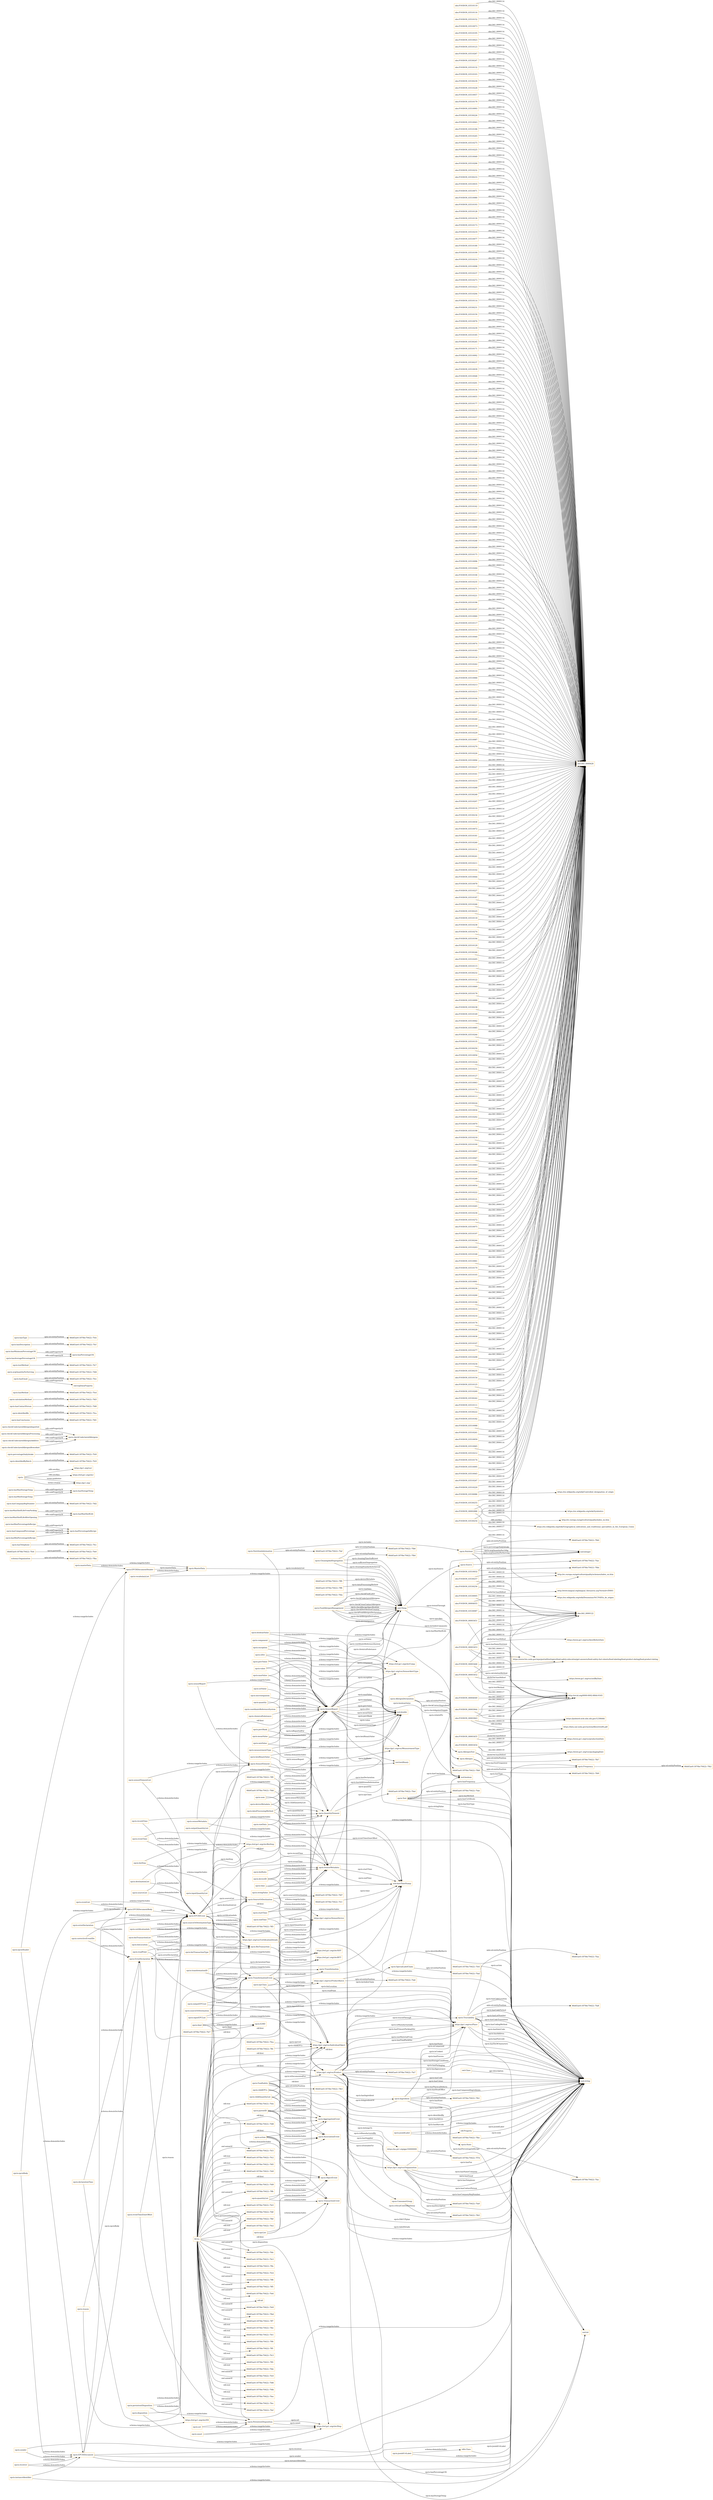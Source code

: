 digraph ar2dtool_diagram { 
rankdir=LR;
size="1501"
node [shape = rectangle, color="orange"]; "obo:FOODON_03510228" "epcis:Nutrient" "obo:FOODON_03530255" "obo:FOODON_03510057" "obo:FOODON_03510179" "obo:FOODON_03510093" "obo:FOODON_03530226" "obo:FOODON_03510043" "obo:FOODON_03510186" "obo:FOODON_03510245" "obo:FOODON_03510275" "obo:FOODON_03510225" "obo:FOODON_03510049" "obo:FOODON_03510206" "epcis:AggregationEvent" "obo:FOODON_03510232" "obo:FOODON_03530233" "obo:FOODON_03510035" "epcis:ConsumerGroup" "obo:FOODON_03510071" "obo:FOODON_03510080" "66d45ae0:1870bc70422:-7fea" "obo:FOODON_03510193" "obo:FOODON_03510128" "epcis:TransactionEvent" "obo:FOODON_00003455" "obo:FOODON_03510130" "66d45ae0:1870bc70422:-7fd7" "obo:FOODON_03510173" "obo:FOODON_03510219" "https://gs1.org/voc/CertificationDetails" "66d45ae0:1870bc70422:-7ff3" "obo:FOODON_03510077" "obo:FOODON_03510180" "obo:FOODON_03510199" "https://ref.gs1.org/cbv/BizStep" "obo:FOODON_03510210" "obo:FOODON_03510098" "obo:FOODON_03510237" "https://gs1.org/voc/Organization" "obo:FOODON_03510273" "obo:FOODON_03510223" "obo:FOODON_03510204" "obo:FOODON_00002886" "obo:FOODON_03510114" "obo:FOODON_03530231" "obo:FOODON_03510150" "obo:FOODON_03510076" "obo:FOODON_03510239" "obo:FOODON_03510185" "obo:FOODON_03530245" "obo:FOODON_03510171" "66d45ae0:1870bc70422:-7ffc" "obo:FOODON_03510092" "obo:FOODON_03530237" "obo:FOODON_03510039" "obo:FOODON_03510048" "obo:FOODON_03510201" "epcis:Frequency" "https://ns.gs1.org/gpc/50000000" "https://ref.gs1.org/cbv/SDT" "obo:FOODON_03510134" "https://ref.gs1.org/cbv/Comp" "epcis:Transformation" "epcis:SourceOrDestination" "obo:FOODON_03510055" "obo:FOODON_03510177" "epcis:SpecialLabelClaim" "epcis:BizTransaction" "obo:FOODON_03530229" "obo:FOODON_03510257" "epcis:ErrorDeclaration" "obo:FOODON_03510041" "obo:FOODON_03510108" "epcis:PersistentDisposition" "obo:FOODON_03510243" "obo:FOODON_03510120" "obo:FOODON_03510209" "obo:FOODON_03510169" "obo:FOODON_03510062" "obo:FOODON_03510112" "obo:FOODON_03530005" "obo:FOODON_03530236" "epcis:Source" "obo:FOODON_03510033" "epcis:MasterData" "obo:FOODON_03510126" "obo:FOODON_00003453" "obo:FOODON_03530243" "obo:FOODON_03510162" "obo:FOODON_03510217" "obo:FOODON_03530223" "obo:FOODON_03510090" "https://ref.gs1.org/cbv/BTT" "https://ref.gs1.org/cbv/ER" "obo:FOODON_03510017" "obo:FOODON_03510248" "obo:FOODON_03530249" "obo:FOODON_03510175" "obo:FOODON_03510096" "obo:FOODON_03510264" "obo:FOODON_00004049" "obo:FOODON_03510106" "obo:FOODON_03510235" "epcis:AssociationEvent" "obo:FOODON_03510271" "epcis:QuantityElement" "obo:FOODON_03510221" "66d45ae0:1870bc70422:-7ff0" "obo:FOODON_03510196" "66d45ae0:1870bc70422:-7fc1" "obo:FOODON_03510167" "obo:FOODON_03510060" "obo:FOODON_03510117" "obo:FOODON_03510153" "obo:FOODON_03510040" "obo:FOODON_03510074" "66d45ae0:1870bc70422:-7ff6" "obo:FOODON_03510183" "obo:FOODON_03510124" "obo:FOODON_03510242" "obo:FOODON_00003451" "obo:FOODON_03510133" "epcis:ILMD" "obo:FOODON_03510066" "obo:FOODON_03510213" "obo:FOODON_03510215" "obo:FOODON_03510104" "obo:FOODON_03530221" "obo:FOODON_03510037" "obo:FOODON_03530240" "obo:FOODON_03510159" "obo:FOODON_03510229" "obo:FOODON_03510087" "obo:FOODON_03530256" "obo:FOODON_03510270" "rdf:Property" "obo:FOODON_03510226" "obo:FOODON_03510094" "obo:FOODON_03530227" "66d45ae0:1870bc70422:-7fbe" "obo:FOODON_03510161" "obo:FOODON_03510233" "epcis:EPCISDocumentBody" "obo:FOODON_03510268" "obo:FOODON_03530248" "epcis:Allergen" "obo:FOODON_03510207" "https://gs1.org/voc/Product" "obo:FOODON_03510110" "epcis:EPCISDocument" "obo:FOODON_03530234" "obo:FOODON_03510036" "schema:Organization" "obo:FOODON_03510072" "obo:FOODON_03510181" "obo:FOODON_03510240" "obo:FOODON_03510131" "obo:FOODON_03530241" "obo:FOODON_03510211" "https://gs1.org/voc/SensorAlertType" "obo:FOODON_03510102" "obo:FOODON_03510044" "obo:FOODON_03510078" "obo:FOODON_03510227" "obo:FOODON_03510187" "epcis:Ingredient" "obo:FOODON_03510246" "obo:FOODON_03530254" "obo:FOODON_00004055" "66d45ae0:1870bc70422:-7fe0" "obo:FOODON_03530225" "obo:FOODON_03510118" "obo:FOODON_03510238" "https://gs1.org/voc/MeasurementType" "obo:FOODON_03510274" "obo:FOODON_03510194" "https://gs1.org/voc/IndividualObject" "obo:FOODON_03510129" "obo:FOODON_03530246" "obo:FOODON_03510205" "epcis:Traceability" "obo:FOODON_03510115" "obo:FOODON_03530232" "epcis:SensorReport" "66d45ae0:1870bc70422:-7ff9" "obo:FOODON_03510122" "obo:FOODON_03510069" "obo:FOODON_03510178" "obo:FOODON_03510099" "epcis:FoodSafety" "obo:FOODON_03530238" "obo:FOODON_00003843" "obo:FOODON_03510149" "obo:FOODON_03510042" "obo:FOODON_03510085" "obo:FOODON_03510244" "obo:FOODON_03510135" "obo:FOODON_03530250" "obo:FOODON_03510056" "obo:FOODON_03510224" "epcis:NutritionInformation" "obo:FOODON_03510231" "epcis:State" "66d45ae0:1870bc70422:-7fe4" "obo:FOODON_03510127" "obo:FOODON_03510063" "obo:FOODON_03510172" "obo:FOODON_03510113" "obo:FOODON_03530224" "obo:FOODON_03510034" "epcis:EPCISEvent" "obo:FOODON_03510202" "66d45ae0:1870bc70422:-7fda" "obo:FOODON_03510070" "obo:FOODON_03510198" "obo:FOODON_00003454" "epcis:FoodAllergenManagement" "obo:FOODON_03510218" "obo:FOODON_03510100" "obo:FOODON_00003446" "obo:FOODON_03510097" "obo:FOODON_03510047" "https://ref.gs1.org/cbv/Disp" "66d45ae0:1870bc70422:-7fed" "obo:FOODON_03510083" "obo:FOODON_03510230" "obo:FOODON_03510249" "obo:FOODON_03510054" "https://gs1.org/voc/Place" "obo:FOODON_03510222" "obo:FOODON_03510121" "obo:FOODON_03510265" "obo:FOODON_03510236" "obo:FOODON_03510272" "obo:FOODON_03510075" "obo:FOODON_03510197" "obo:FOODON_03530087" "obo:FOODON_03530244" "obo:FOODON_03510203" "obo:FOODON_03510168" "obo:FOODON_03510061" "obo:FOODON_03510170" "obo:FOODON_03510105" "rdfs:Class" "obo:FOODON_03510091" "epcis:SensorElement" "obo:FOODON_03530230" "obo:FOODON_03510032" "obo:FOODON_03510200" "obo:FOODON_03510184" "epcis:AllergenDeclaration" "obo:FOODON_00003452" "obo:FOODON_03530257" "obo:FOODON_03510214" "obo:FOODON_03510216" "obo:FOODON_03510176" "epcis:AllergenTest" "obo:FOODON_03530228" "obo:FOODON_03510038" "obo:FOODON_03510107" "obo:FOODON_03510277" "obo:FOODON_03510208" "obo:FOODON_03510234" "obo:FOODON_03530235" "obo:FOODON_03510154" "obo:FOODON_03510125" "obo:FOODON_03510269" "obo:FOODON_03530242" "epcis:SensorMetadata" "obo:FOODON_03510111" "obo:FOODON_03530222" "obo:FOODON_03510182" "obo:FOODON_03510088" "obo:FOODON_03510241" "66d45ae0:1870bc70422:-7fc6" "obo:FOODON_03510059" "obo:FOODON_03510065" "obo:FOODON_03510212" "obo:FOODON_03510174" "obo:FOODON_03510095" "obo:FOODON_03530086" "obo:FOODON_03510045" "https://gs1.org/voc/SensorDevice" "obo:FOODON_03510247" "epcis:ObjectEvent" "66d45ae0:1870bc70422:-7fe7" "epcis:Test" "obo:FOODON_03510220" "obo:FOODON_03510119" "epcis:TransformationEvent" "obo:FOODON_03510116" "obo:FOODON_03510152" "66d45ae0:1870bc70422:-7fdd" "obo:FOODON_03510073" "https://gs1.org/voc/ProductBatch" "obo:FOODON_03510195" "obo:FOODON_03510023" "obo:FOODON_03510123" "obo:FOODON_03510267" "obo:FOODON_03530247" "obo:FOODON_03510132" "epcis:CleaningAndSegregation" "epcis:EPCISDocumentHeader" "obo:FOODON_03510103" "obo:FOODON_03530239" "obo:FOODON_00003844" ; /*classes style*/
	"obo:FOODON_03510277" -> "obo:IAO_0000428" [ label = "obo:IAO_0000114" ];
	"obo:FOODON_03510066" -> "obo:IAO_0000428" [ label = "obo:IAO_0000114" ];
	"epcis:component" -> "epcis:SensorReport" [ label = "schema:domainIncludes" ];
	"epcis:component" -> "https://ref.gs1.org/cbv/Comp" [ label = "schema:rangeIncludes" ];
	"obo:FOODON_03510247" -> "obo:IAO_0000428" [ label = "obo:IAO_0000114" ];
	"obo:FOODON_03510121" -> "obo:IAO_0000428" [ label = "obo:IAO_0000114" ];
	"epcis:stringValue" -> "xsd:string" [ label = "schema:rangeIncludes" ];
	"epcis:stringValue" -> "epcis:SensorReport" [ label = "schema:domainIncludes" ];
	"obo:FOODON_03510036" -> "obo:IAO_0000428" [ label = "obo:IAO_0000114" ];
	"obo:FOODON_03510217" -> "obo:IAO_0000428" [ label = "obo:IAO_0000114" ];
	"obo:FOODON_03510193" -> "obo:IAO_0000428" [ label = "obo:IAO_0000114" ];
	"epcis:hasTelephone" -> "66d45ae0:1870bc70422:-7fcc" [ label = "opla-sd:entityPosition" ];
	"epcis:CleaningAndSegregation" -> "66d45ae0:1870bc70422:-7fb6" [ label = "opla-sd:entityPosition" ];
	"obo:FOODON_03510078" -> "obo:IAO_0000428" [ label = "obo:IAO_0000114" ];
	"obo:FOODON_00003451" -> "https://www.fsis.usda.gov/wps/portal/fsis/topics/food-safety-education/get-answers/food-safety-fact-sheets/food-labeling/food-product-dating/food-product-dating" [ label = "obo:IAO_0000119" ];
	"obo:FOODON_00003451" -> "http://orcid.org/0000-0002-8844-9165" [ label = "obo:IAO_0000117" ];
	"obo:FOODON_00003451" -> "obo:IAO_0000122" [ label = "obo:IAO_0000114" ];
	"obo:FOODON_00003843" -> "http://orcid.org/0000-0002-8844-9165" [ label = "obo:IAO_0000117" ];
	"obo:FOODON_00003843" -> "https://data.nal.usda.gov/system/files/retn06.pdf" [ label = "rdfs:seeAlso" ];
	"obo:FOODON_00003843" -> "obo:IAO_0000122" [ label = "obo:IAO_0000114" ];
	"obo:FOODON_00003843" -> "https://pubmed.ncbi.nlm.nih.gov/1238446/" [ label = "obo:IAO_0000119" ];
	"epcis:hasMaxPercentageInRecipe" -> "epcis:hasPercentageInRecipe" [ label = "rdfs:subPropertyOf" ];
	"epcis:hasMaxShelfLifeFromPacking" -> "epcis:hasMaxShelfLife" [ label = "rdfs:subPropertyOf" ];
	"obo:FOODON_03510133" -> "obo:IAO_0000428" [ label = "obo:IAO_0000114" ];
	"obo:FOODON_03510048" -> "obo:IAO_0000428" [ label = "obo:IAO_0000114" ];
	"obo:FOODON_03510229" -> "obo:IAO_0000428" [ label = "obo:IAO_0000114" ];
	"obo:FOODON_03510103" -> "obo:IAO_0000428" [ label = "obo:IAO_0000114" ];
	"obo:FOODON_03530221" -> "obo:IAO_0000428" [ label = "obo:IAO_0000114" ];
	"obo:FOODON_03510175" -> "obo:IAO_0000428" [ label = "obo:IAO_0000114" ];
	"epcis:deviceMetadata" -> "epcis:SensorReport" [ label = "schema:domainIncludes" ];
	"epcis:deviceMetadata" -> "epcis:SensorMetadata" [ label = "schema:domainIncludes" ];
	"obo:FOODON_03510230" -> "obo:IAO_0000428" [ label = "obo:IAO_0000114" ];
	"epcis:sourceList" -> "epcis:SourceOrDestination" [ label = "schema:rangeIncludes" ];
	"epcis:sourceList" -> "epcis:EPCISEvent" [ label = "schema:domainIncludes" ];
	"epcis:ConsumerGroup" -> "66d45ae0:1870bc70422:-7fb5" [ label = "opla-sd:entityPosition" ];
	"obo:FOODON_03510200" -> "obo:IAO_0000428" [ label = "obo:IAO_0000114" ];
	"obo:FOODON_03510115" -> "obo:IAO_0000428" [ label = "obo:IAO_0000114" ];
	"epcis:hasCompanyRegNumber" -> "66d45ae0:1870bc70422:-7fd2" [ label = "opla-sd:entityPosition" ];
	"obo:FOODON_03530233" -> "obo:IAO_0000428" [ label = "obo:IAO_0000114" ];
	"epcis:value" -> "xsd:double" [ label = "schema:rangeIncludes" ];
	"epcis:value" -> "epcis:SensorReport" [ label = "schema:domainIncludes" ];
	"obo:FOODON_03510091" -> "obo:IAO_0000428" [ label = "obo:IAO_0000114" ];
	"obo:FOODON_03510272" -> "obo:IAO_0000428" [ label = "obo:IAO_0000114" ];
	"obo:FOODON_03510187" -> "obo:IAO_0000428" [ label = "obo:IAO_0000114" ];
	"obo:FOODON_03510061" -> "obo:IAO_0000428" [ label = "obo:IAO_0000114" ];
	"obo:FOODON_03510242" -> "obo:IAO_0000428" [ label = "obo:IAO_0000114" ];
	"epcis:hasMaxStorageTemp" -> "epcis:hasStorageTemp" [ label = "rdfs:subPropertyOf" ];
	"schema:Organization" -> "66d45ae0:1870bc70422:-7fba" [ label = "opla-sd:entityPosition" ];
	"obo:FOODON_03510212" -> "obo:IAO_0000428" [ label = "obo:IAO_0000114" ];
	"obo:FOODON_03510127" -> "obo:IAO_0000428" [ label = "obo:IAO_0000114" ];
	"obo:FOODON_03530245" -> "obo:IAO_0000428" [ label = "obo:IAO_0000114" ];
	"epcis:correctiveEventIDs" -> "epcis:EPCISEvent" [ label = "schema:rangeIncludes" ];
	"epcis:correctiveEventIDs" -> "epcis:ErrorDeclaration" [ label = "schema:domainIncludes" ];
	"obo:FOODON_03510199" -> "obo:IAO_0000428" [ label = "obo:IAO_0000114" ];
	"obo:FOODON_03510073" -> "obo:IAO_0000428" [ label = "obo:IAO_0000114" ];
	"obo:FOODON_03510169" -> "obo:IAO_0000428" [ label = "obo:IAO_0000114" ];
	"obo:FOODON_03510043" -> "obo:IAO_0000428" [ label = "obo:IAO_0000114" ];
	"obo:FOODON_03510224" -> "obo:IAO_0000428" [ label = "obo:IAO_0000114" ];
	"epcis:sender" -> "xsd:string" [ label = "schema:rangeIncludes" ];
	"epcis:sender" -> "epcis:EPCISDocument" [ label = "schema:domainIncludes" ];
	"obo:FOODON_03530257" -> "http://ec.europa.eu/agriculture/quality/schemes/index_en.htm" [ label = "obo:IAO_0000119" ];
	"obo:FOODON_03530257" -> "obo:IAO_0000122" [ label = "obo:IAO_0000114" ];
	"obo:FOODON_03530227" -> "obo:IAO_0000428" [ label = "obo:IAO_0000114" ];
	"obo:FOODON_03510170" -> "obo:IAO_0000428" [ label = "obo:IAO_0000114" ];
	"obo:FOODON_03510085" -> "obo:IAO_0000428" [ label = "obo:IAO_0000114" ];
	"epcis:Frequency" -> "66d45ae0:1870bc70422:-7fb2" [ label = "opla-sd:entityPosition" ];
	"obo:FOODON_03510055" -> "obo:IAO_0000428" [ label = "obo:IAO_0000114" ];
	"obo:FOODON_03510236" -> "obo:IAO_0000428" [ label = "obo:IAO_0000114" ];
	"obo:FOODON_03510110" -> "obo:IAO_0000428" [ label = "obo:IAO_0000114" ];
	"obo:FOODON_03510206" -> "obo:IAO_0000428" [ label = "obo:IAO_0000114" ];
	"obo:FOODON_03510182" -> "obo:IAO_0000428" [ label = "obo:IAO_0000114" ];
	"obo:FOODON_03530239" -> "obo:IAO_0000428" [ label = "obo:IAO_0000114" ];
	"obo:FOODON_03510097" -> "obo:IAO_0000428" [ label = "obo:IAO_0000114" ];
	"obo:FOODON_03510152" -> "obo:IAO_0000428" [ label = "obo:IAO_0000114" ];
	"epcis:maxValue" -> "xsd:double" [ label = "schema:rangeIncludes" ];
	"epcis:maxValue" -> "epcis:SensorReport" [ label = "schema:domainIncludes" ];
	"obo:FOODON_03510248" -> "obo:IAO_0000428" [ label = "obo:IAO_0000114" ];
	"epcis:childQuantityList" -> "epcis:AggregationEvent" [ label = "schema:domainIncludes" ];
	"epcis:childQuantityList" -> "epcis:QuantityElement" [ label = "schema:rangeIncludes" ];
	"epcis:childQuantityList" -> "epcis:AssociationEvent" [ label = "schema:domainIncludes" ];
	"obo:FOODON_03510122" -> "obo:IAO_0000428" [ label = "obo:IAO_0000114" ];
	"obo:FOODON_03530240" -> "obo:IAO_0000428" [ label = "obo:IAO_0000114" ];
	"obo:FOODON_03510037" -> "obo:IAO_0000428" [ label = "obo:IAO_0000114" ];
	"obo:FOODON_03510218" -> "obo:IAO_0000428" [ label = "obo:IAO_0000114" ];
	"obo:FOODON_03510194" -> "obo:IAO_0000428" [ label = "obo:IAO_0000114" ];
	"obo:FOODON_00003452" -> "https://www.gs1.org/voc/sellByDate" [ label = "oboInOwl:hasDbXref" ];
	"obo:FOODON_00003452" -> "https://www.fsis.usda.gov/wps/portal/fsis/topics/food-safety-education/get-answers/food-safety-fact-sheets/food-labeling/food-product-dating/food-product-dating" [ label = "obo:IAO_0000119" ];
	"obo:FOODON_00003452" -> "http://orcid.org/0000-0002-8844-9165" [ label = "obo:IAO_0000117" ];
	"obo:FOODON_00003452" -> "obo:IAO_0000122" [ label = "obo:IAO_0000114" ];
	"obo:FOODON_00003844" -> "https://pubmed.ncbi.nlm.nih.gov/1238446/" [ label = "obo:IAO_0000119" ];
	"obo:FOODON_00003844" -> "http://orcid.org/0000-0002-8844-9165" [ label = "obo:IAO_0000117" ];
	"epcis:minValue" -> "xsd:double" [ label = "schema:rangeIncludes" ];
	"epcis:minValue" -> "epcis:SensorReport" [ label = "schema:domainIncludes" ];
	"obo:FOODON_03510134" -> "obo:IAO_0000428" [ label = "obo:IAO_0000114" ];
	"obo:FOODON_03510049" -> "obo:IAO_0000428" [ label = "obo:IAO_0000114" ];
	"epcis:disposition" -> "https://ref.gs1.org/cbv/Disp" [ label = "schema:rangeIncludes" ];
	"epcis:disposition" -> "epcis:EPCISEvent" [ label = "schema:domainIncludes" ];
	"obo:FOODON_03510104" -> "obo:IAO_0000428" [ label = "obo:IAO_0000114" ];
	"obo:FOODON_03530222" -> "obo:IAO_0000428" [ label = "obo:IAO_0000114" ];
	"obo:FOODON_03510080" -> "obo:IAO_0000428" [ label = "obo:IAO_0000114" ];
	"epcis:masterData" -> "epcis:MasterData" [ label = "schema:rangeIncludes" ];
	"epcis:masterData" -> "epcis:EPCISDocumentHeader" [ label = "schema:domainIncludes" ];
	"epcis:" -> "https://gs1.org/voc/" [ label = "rdfs:seeAlso" ];
	"epcis:" -> "https://ref.gs1.org/cbv/" [ label = "rdfs:seeAlso" ];
	"epcis:" -> "https://gs1.org/" [ label = "terms:publisher" ];
	"epcis:" -> "https://gs1.org/" [ label = "terms:creator" ];
	"epcis:time" -> "xsd:dateTimeStamp" [ label = "schema:rangeIncludes" ];
	"epcis:time" -> "epcis:SensorReport" [ label = "schema:domainIncludes" ];
	"epcis:time" -> "epcis:SensorMetadata" [ label = "schema:domainIncludes" ];
	"obo:FOODON_03510176" -> "obo:IAO_0000428" [ label = "obo:IAO_0000114" ];
	"obo:FOODON_03510231" -> "obo:IAO_0000428" [ label = "obo:IAO_0000114" ];
	"epcis:unset" -> "https://ref.gs1.org/cbv/Disp" [ label = "schema:rangeIncludes" ];
	"epcis:unset" -> "epcis:PersistentDisposition" [ label = "schema:domainIncludes" ];
	"epcis:identifiedByBatch" -> "66d45ae0:1870bc70422:-7fc9" [ label = "opla-sd:entityPosition" ];
	"epcis:NutritionInformation" -> "66d45ae0:1870bc70422:-7faf" [ label = "opla-sd:entityPosition" ];
	"epcis:parentID" -> "epcis:TransactionEvent" [ label = "schema:domainIncludes" ];
	"epcis:parentID" -> "epcis:AssociationEvent" [ label = "schema:domainIncludes" ];
	"epcis:parentID" -> "https://gs1.org/voc/IndividualObject" [ label = "schema:rangeIncludes" ];
	"epcis:parentID" -> "https://gs1.org/voc/Place" [ label = "schema:rangeIncludes" ];
	"epcis:parentID" -> "epcis:AggregationEvent" [ label = "schema:domainIncludes" ];
	"obo:FOODON_03510201" -> "obo:IAO_0000428" [ label = "obo:IAO_0000114" ];
	"obo:FOODON_03510116" -> "obo:IAO_0000428" [ label = "obo:IAO_0000114" ];
	"obo:FOODON_03530234" -> "obo:IAO_0000428" [ label = "obo:IAO_0000114" ];
	"obo:FOODON_03510092" -> "obo:IAO_0000428" [ label = "obo:IAO_0000114" ];
	"obo:FOODON_03510273" -> "obo:IAO_0000428" [ label = "obo:IAO_0000114" ];
	"https://ns.gs1.org/gpc/50000000" -> "66d45ae0:1870bc70422:-7f7d" [ label = "opla-sd:entityPosition" ];
	"obo:FOODON_03510062" -> "obo:IAO_0000428" [ label = "obo:IAO_0000114" ];
	"obo:FOODON_03510243" -> "obo:IAO_0000428" [ label = "obo:IAO_0000114" ];
	"obo:FOODON_03510032" -> "obo:IAO_0000428" [ label = "obo:IAO_0000114" ];
	"obo:FOODON_03510032" -> "66d45ae0:1870bc70422:-7fbb" [ label = "opla-sd:entityPosition" ];
	"epcis:epcList" -> "epcis:TransactionEvent" [ label = "schema:domainIncludes" ];
	"epcis:epcList" -> "epcis:ObjectEvent" [ label = "schema:domainIncludes" ];
	"epcis:epcList" -> "https://gs1.org/voc/IndividualObject" [ label = "schema:rangeIncludes" ];
	"obo:FOODON_00003446" -> "https://www.fsis.usda.gov/wps/portal/fsis/topics/food-safety-education/get-answers/food-safety-fact-sheets/food-labeling/food-product-dating/food-product-dating" [ label = "obo:IAO_0000119" ];
	"obo:FOODON_00003446" -> "http://orcid.org/0000-0002-8844-9165" [ label = "obo:IAO_0000117" ];
	"obo:FOODON_00003446" -> "obo:IAO_0000122" [ label = "obo:IAO_0000114" ];
	"obo:FOODON_03510213" -> "obo:IAO_0000428" [ label = "obo:IAO_0000114" ];
	"obo:FOODON_03510128" -> "obo:IAO_0000428" [ label = "obo:IAO_0000114" ];
	"epcis:inputEPCList" -> "https://gs1.org/voc/IndividualObject" [ label = "schema:rangeIncludes" ];
	"epcis:inputEPCList" -> "epcis:TransformationEvent" [ label = "schema:domainIncludes" ];
	"obo:FOODON_03530246" -> "obo:IAO_0000428" [ label = "obo:IAO_0000114" ];
	"epcis:booleanValue" -> "xsd:boolean" [ label = "schema:rangeIncludes" ];
	"epcis:booleanValue" -> "epcis:SensorReport" [ label = "schema:domainIncludes" ];
	"obo:FOODON_03510074" -> "obo:IAO_0000428" [ label = "obo:IAO_0000114" ];
	"epcis:dataProcessingMethod" -> "epcis:SensorReport" [ label = "schema:domainIncludes" ];
	"epcis:dataProcessingMethod" -> "epcis:SensorMetadata" [ label = "schema:domainIncludes" ];
	"obo:FOODON_03530005" -> "http://www.langual.org/langual_thesaurus.asp?termid=Z0001" [ label = "oboInOwl:hasDbXref" ];
	"obo:FOODON_03530005" -> "obo:IAO_0000122" [ label = "obo:IAO_0000114" ];
	"epcis:epcisHeader" -> "epcis:EPCISDocumentHeader" [ label = "schema:rangeIncludes" ];
	"epcis:epcisHeader" -> "epcis:EPCISDocument" [ label = "schema:domainIncludes" ];
	"obo:FOODON_03510044" -> "obo:IAO_0000428" [ label = "obo:IAO_0000114" ];
	"epcis:percentageDailyIntake" -> "66d45ae0:1870bc70422:-7fc8" [ label = "opla-sd:entityPosition" ];
	"obo:FOODON_03510225" -> "obo:IAO_0000428" [ label = "obo:IAO_0000114" ];
	"epcis:checkUndeclaredAllergenImported" -> "epcis:checkUndeclaredAllergens" [ label = "rdfs:subPropertyOf" ];
	"epcis:hasConclusion" -> "66d45ae0:1870bc70422:-7fd1" [ label = "opla-sd:entityPosition" ];
	"obo:FOODON_03510171" -> "obo:IAO_0000428" [ label = "obo:IAO_0000114" ];
	"obo:FOODON_03530228" -> "obo:IAO_0000428" [ label = "obo:IAO_0000114" ];
	"epcis:sensorMetadata" -> "epcis:SensorMetadata" [ label = "schema:rangeIncludes" ];
	"epcis:sensorMetadata" -> "epcis:SensorElement" [ label = "schema:domainIncludes" ];
	"obo:FOODON_03510267" -> "obo:IAO_0000428" [ label = "obo:IAO_0000114" ];
	"obo:FOODON_03510056" -> "obo:IAO_0000428" [ label = "obo:IAO_0000114" ];
	"epcis:percValue" -> "xsd:double" [ label = "schema:rangeIncludes" ];
	"epcis:percValue" -> "epcis:SensorReport" [ label = "schema:domainIncludes" ];
	"obo:FOODON_03510237" -> "obo:IAO_0000428" [ label = "obo:IAO_0000114" ];
	"obo:FOODON_03510111" -> "obo:IAO_0000428" [ label = "obo:IAO_0000114" ];
	"epcis:bizLocation" -> "https://gs1.org/voc/Place" [ label = "schema:rangeIncludes" ];
	"epcis:bizLocation" -> "epcis:EPCISEvent" [ label = "schema:domainIncludes" ];
	"obo:FOODON_03510207" -> "obo:IAO_0000428" [ label = "obo:IAO_0000114" ];
	"obo:FOODON_03510183" -> "obo:IAO_0000428" [ label = "obo:IAO_0000114" ];
	"obo:FOODON_03510098" -> "obo:IAO_0000428" [ label = "obo:IAO_0000114" ];
	"epcis:identifiedBy" -> "66d45ae0:1870bc70422:-7fca" [ label = "opla-sd:entityPosition" ];
	"epcis:startTime" -> "xsd:dateTimeStamp" [ label = "schema:rangeIncludes" ];
	"epcis:startTime" -> "epcis:SensorMetadata" [ label = "schema:domainIncludes" ];
	"epcis:percRank" -> "xsd:double" [ label = "schema:rangeIncludes" ];
	"epcis:percRank" -> "epcis:SensorReport" [ label = "schema:domainIncludes" ];
	"epcis:meanValue" -> "xsd:double" [ label = "schema:rangeIncludes" ];
	"epcis:meanValue" -> "epcis:SensorReport" [ label = "schema:domainIncludes" ];
	"obo:FOODON_03510153" -> "obo:IAO_0000428" [ label = "obo:IAO_0000114" ];
	"obo:FOODON_03510249" -> "obo:IAO_0000428" [ label = "obo:IAO_0000114" ];
	"obo:FOODON_03510123" -> "obo:IAO_0000428" [ label = "obo:IAO_0000114" ];
	"obo:FOODON_03530241" -> "obo:IAO_0000428" [ label = "obo:IAO_0000114" ];
	"obo:FOODON_03510038" -> "obo:IAO_0000428" [ label = "obo:IAO_0000114" ];
	"epcis:childEPCs" -> "https://gs1.org/voc/IndividualObject" [ label = "schema:rangeIncludes" ];
	"epcis:childEPCs" -> "epcis:AggregationEvent" [ label = "schema:domainIncludes" ];
	"epcis:childEPCs" -> "epcis:AssociationEvent" [ label = "schema:domainIncludes" ];
	"obo:FOODON_03510219" -> "obo:IAO_0000428" [ label = "obo:IAO_0000114" ];
	"https://gs1.org/voc/Product" -> "66d45ae0:1870bc70422:-7fa7" [ label = "opla-sd:entityPosition" ];
	"epcis:FoodSafety" -> "66d45ae0:1870bc70422:-7fb3" [ label = "opla-sd:entityPosition" ];
	"obo:FOODON_03510195" -> "obo:IAO_0000428" [ label = "obo:IAO_0000114" ];
	"obo:FOODON_00003453" -> "https://www.gs1.org/voc/bestBeforeDate" [ label = "oboInOwl:hasDbXref" ];
	"obo:FOODON_00003453" -> "https://www.fsis.usda.gov/wps/portal/fsis/topics/food-safety-education/get-answers/food-safety-fact-sheets/food-labeling/food-product-dating/food-product-dating" [ label = "obo:IAO_0000119" ];
	"obo:FOODON_00003453" -> "http://orcid.org/0000-0002-8844-9165" [ label = "obo:IAO_0000117" ];
	"obo:FOODON_00003453" -> "obo:IAO_0000122" [ label = "obo:IAO_0000114" ];
	"epcis:instanceIdentifier" -> "xsd:string" [ label = "schema:rangeIncludes" ];
	"epcis:instanceIdentifier" -> "epcis:EPCISDocument" [ label = "schema:domainIncludes" ];
	"obo:FOODON_03510220" -> "obo:IAO_0000428" [ label = "obo:IAO_0000114" ];
	"epcis:microorganism" -> "epcis:SensorReport" [ label = "schema:domainIncludes" ];
	"obo:FOODON_03510135" -> "obo:IAO_0000428" [ label = "obo:IAO_0000114" ];
	"epcis:Nutrient" -> "66d45ae0:1870bc70422:-7fb0" [ label = "opla-sd:entityPosition" ];
	"obo:FOODON_03510105" -> "obo:IAO_0000428" [ label = "obo:IAO_0000114" ];
	"epcis:measurementType" -> "https://gs1.org/voc/MeasurementType" [ label = "schema:rangeIncludes" ];
	"epcis:measurementType" -> "epcis:SensorReport" [ label = "schema:domainIncludes" ];
	"obo:FOODON_03530223" -> "obo:IAO_0000428" [ label = "obo:IAO_0000114" ];
	"epcis:FoodAllergenManagement" -> "66d45ae0:1870bc70422:-7fb4" [ label = "opla-sd:entityPosition" ];
	"obo:FOODON_00002886" -> "https://en.wikipedia.org/wiki/Synbiotics" [ label = "obo:IAO_0000119" ];
	"obo:FOODON_00002886" -> "http://orcid.org/0000-0002-8844-9165" [ label = "obo:IAO_0000117" ];
	"obo:FOODON_00002886" -> "obo:IAO_0000428" [ label = "obo:IAO_0000114" ];
	"obo:FOODON_03510177" -> "obo:IAO_0000428" [ label = "obo:IAO_0000114" ];
	"epcis:hasContactPerson" -> "66d45ae0:1870bc70422:-7fd0" [ label = "opla-sd:entityPosition" ];
	"obo:FOODON_03510232" -> "obo:IAO_0000428" [ label = "obo:IAO_0000114" ];
	"epcis:checkUndeclaredAllergenProcessing" -> "epcis:checkUndeclaredAllergens" [ label = "rdfs:subPropertyOf" ];
	"epcis:Allergen" -> "66d45ae0:1870bc70422:-7fb9" [ label = "opla-sd:entityPosition" ];
	"epcis:AllergenDeclaration" -> "66d45ae0:1870bc70422:-7fb8" [ label = "opla-sd:entityPosition" ];
	"obo:FOODON_03510202" -> "obo:IAO_0000428" [ label = "obo:IAO_0000114" ];
	"obo:FOODON_03510117" -> "obo:IAO_0000428" [ label = "obo:IAO_0000114" ];
	"obo:FOODON_03530235" -> "obo:IAO_0000428" [ label = "obo:IAO_0000114" ];
	"obo:FOODON_03510093" -> "obo:IAO_0000428" [ label = "obo:IAO_0000114" ];
	"obo:FOODON_03510274" -> "obo:IAO_0000428" [ label = "obo:IAO_0000114" ];
	"epcis:receiver" -> "xsd:string" [ label = "schema:rangeIncludes" ];
	"epcis:receiver" -> "epcis:EPCISDocument" [ label = "schema:domainIncludes" ];
	"obo:FOODON_03510063" -> "obo:IAO_0000428" [ label = "obo:IAO_0000114" ];
	"epcis:vocabularyList" -> "owl:Thing" [ label = "schema:rangeIncludes" ];
	"epcis:vocabularyList" -> "epcis:MasterData" [ label = "schema:domainIncludes" ];
	"obo:FOODON_03510244" -> "obo:IAO_0000428" [ label = "obo:IAO_0000114" ];
	"obo:FOODON_03510159" -> "obo:IAO_0000428" [ label = "obo:IAO_0000114" ];
	"obo:FOODON_03510033" -> "obo:IAO_0000428" [ label = "obo:IAO_0000114" ];
	"epcis:persistentDisposition" -> "epcis:PersistentDisposition" [ label = "schema:rangeIncludes" ];
	"epcis:persistentDisposition" -> "epcis:EPCISEvent" [ label = "schema:domainIncludes" ];
	"obo:FOODON_03510214" -> "obo:IAO_0000428" [ label = "obo:IAO_0000114" ];
	"epcis:uom" -> "xsd:string" [ label = "schema:rangeIncludes" ];
	"epcis:uom" -> "epcis:QuantityElement" [ label = "schema:domainIncludes" ];
	"epcis:uom" -> "epcis:SensorReport" [ label = "schema:domainIncludes" ];
	"obo:FOODON_03510129" -> "obo:IAO_0000428" [ label = "obo:IAO_0000114" ];
	"obo:FOODON_03530247" -> "obo:IAO_0000428" [ label = "obo:IAO_0000114" ];
	"obo:FOODON_03510075" -> "obo:IAO_0000428" [ label = "obo:IAO_0000114" ];
	"obo:FOODON_03510130" -> "obo:IAO_0000428" [ label = "obo:IAO_0000114" ];
	"obo:FOODON_03510045" -> "obo:IAO_0000428" [ label = "obo:IAO_0000114" ];
	"epcis:SpecialLabelClaim" -> "66d45ae0:1870bc70422:-7fad" [ label = "opla-sd:entityPosition" ];
	"obo:FOODON_03510226" -> "obo:IAO_0000428" [ label = "obo:IAO_0000114" ];
	"obo:FOODON_03510100" -> "obo:IAO_0000428" [ label = "obo:IAO_0000114" ];
	"obo:FOODON_03530229" -> "obo:IAO_0000428" [ label = "obo:IAO_0000114" ];
	"obo:FOODON_03510172" -> "obo:IAO_0000428" [ label = "obo:IAO_0000114" ];
	"obo:FOODON_03510087" -> "obo:IAO_0000428" [ label = "obo:IAO_0000114" ];
	"epcis:hasMaxShelfLifeAfterOpening" -> "epcis:hasMaxShelfLife" [ label = "rdfs:subPropertyOf" ];
	"obo:FOODON_03510268" -> "obo:IAO_0000428" [ label = "obo:IAO_0000114" ];
	"epcis:calculationMethod" -> "66d45ae0:1870bc70422:-7fd3" [ label = "opla-sd:entityPosition" ];
	"obo:FOODON_03510057" -> "obo:IAO_0000428" [ label = "obo:IAO_0000114" ];
	"obo:FOODON_03510238" -> "obo:IAO_0000428" [ label = "obo:IAO_0000114" ];
	"obo:FOODON_03510112" -> "obo:IAO_0000428" [ label = "obo:IAO_0000114" ];
	"obo:FOODON_00004055" -> "https://en.wikipedia.org/wiki/Denominaci%C3%B3n_de_origen" [ label = "obo:IAO_0000119" ];
	"obo:FOODON_00004055" -> "obo:IAO_0000122" [ label = "obo:IAO_0000114" ];
	"obo:FOODON_03530230" -> "obo:IAO_0000428" [ label = "obo:IAO_0000114" ];
	"epcis:errorDeclaration" -> "epcis:ErrorDeclaration" [ label = "schema:rangeIncludes" ];
	"epcis:errorDeclaration" -> "epcis:EPCISEvent" [ label = "schema:domainIncludes" ];
	"obo:FOODON_03510208" -> "obo:IAO_0000428" [ label = "obo:IAO_0000114" ];
	"obo:FOODON_03510184" -> "obo:IAO_0000428" [ label = "obo:IAO_0000114" ];
	"epcis:hasCompoundPercentage" -> "epcis:hasPercentageInRecipe" [ label = "rdfs:subPropertyOf" ];
	"obo:FOODON_03510099" -> "obo:IAO_0000428" [ label = "obo:IAO_0000114" ];
	"obo:FOODON_03510154" -> "obo:IAO_0000428" [ label = "obo:IAO_0000114" ];
	"obo:FOODON_03510069" -> "obo:IAO_0000428" [ label = "obo:IAO_0000114" ];
	"epcis:declarationTime" -> "xsd:dateTimeStamp" [ label = "schema:rangeIncludes" ];
	"epcis:declarationTime" -> "epcis:ErrorDeclaration" [ label = "schema:domainIncludes" ];
	"obo:FOODON_03510124" -> "obo:IAO_0000428" [ label = "obo:IAO_0000114" ];
	"obo:FOODON_03530242" -> "obo:IAO_0000428" [ label = "obo:IAO_0000114" ];
	"obo:FOODON_03510039" -> "obo:IAO_0000428" [ label = "obo:IAO_0000114" ];
	"obo:FOODON_03510196" -> "obo:IAO_0000428" [ label = "obo:IAO_0000114" ];
	"obo:FOODON_03510070" -> "obo:IAO_0000428" [ label = "obo:IAO_0000114" ];
	"epcis:Ingredient" -> "66d45ae0:1870bc70422:-7fb1" [ label = "opla-sd:entityPosition" ];
	"epcis:bizTransactionList" -> "epcis:BizTransaction" [ label = "schema:rangeIncludes" ];
	"epcis:bizTransactionList" -> "epcis:EPCISEvent" [ label = "schema:domainIncludes" ];
	"obo:FOODON_03510040" -> "obo:IAO_0000428" [ label = "obo:IAO_0000114" ];
	"obo:FOODON_00003454" -> "https://www.gs1.org/voc/packagingDate" [ label = "oboInOwl:hasDbXref" ];
	"obo:FOODON_00003454" -> "https://www.gs1.org/voc/packagingDate" [ label = "obo:IAO_0000119" ];
	"obo:FOODON_00003454" -> "http://orcid.org/0000-0002-8844-9165" [ label = "obo:IAO_0000117" ];
	"epcis:endTime" -> "xsd:dateTimeStamp" [ label = "schema:rangeIncludes" ];
	"epcis:endTime" -> "epcis:SensorMetadata" [ label = "schema:domainIncludes" ];
	"obo:FOODON_03510221" -> "obo:IAO_0000428" [ label = "obo:IAO_0000114" ];
	"epcis:bizTransactionType" -> "epcis:BizTransaction" [ label = "schema:domainIncludes" ];
	"epcis:bizTransactionType" -> "https://ref.gs1.org/cbv/BTT" [ label = "schema:rangeIncludes" ];
	"epcis:coordinateReferenceSystem" -> "epcis:SensorReport" [ label = "schema:domainIncludes" ];
	"obo:FOODON_03530254" -> "obo:IAO_0000428" [ label = "obo:IAO_0000114" ];
	"obo:FOODON_03530254" -> "https://en.wikipedia.org/wiki/Geographical_indications_and_traditional_specialities_in_the_European_Union" [ label = "obo:IAO_0000119" ];
	"obo:FOODON_03530254" -> "http://ec.europa.eu/agriculture/quality/index_en.htm" [ label = "rdfs:seeAlso" ];
	"epcis:hasMethod" -> "66d45ae0:1870bc70422:-7fcd" [ label = "opla-sd:entityPosition" ];
	"obo:FOODON_03510106" -> "obo:IAO_0000428" [ label = "obo:IAO_0000114" ];
	"epcis:eventList" -> "epcis:EPCISEvent" [ label = "schema:rangeIncludes" ];
	"epcis:eventList" -> "epcis:EPCISDocumentBody" [ label = "schema:domainIncludes" ];
	"epcis:bizStep" -> "https://ref.gs1.org/cbv/BizStep" [ label = "schema:rangeIncludes" ];
	"epcis:bizStep" -> "epcis:EPCISEvent" [ label = "schema:domainIncludes" ];
	"obo:FOODON_00004049" -> "http://orcid.org/0000-0002-8844-9165" [ label = "obo:IAO_0000117" ];
	"obo:FOODON_03530224" -> "obo:IAO_0000428" [ label = "obo:IAO_0000114" ];
	"https://gs1.org/voc/Organization" -> "66d45ae0:1870bc70422:-7fa9" [ label = "opla-sd:entityPosition" ];
	"obo:FOODON_03510178" -> "obo:IAO_0000428" [ label = "obo:IAO_0000114" ];
	"epcis:AllergenTest" -> "66d45ae0:1870bc70422:-7fb7" [ label = "opla-sd:entityPosition" ];
	"https://gs1.org/voc/Place" -> "66d45ae0:1870bc70422:-7fa8" [ label = "opla-sd:entityPosition" ];
	"obo:FOODON_03510233" -> "obo:IAO_0000428" [ label = "obo:IAO_0000114" ];
	"epcis:sourceOrDestination" -> "https://gs1.org/voc/Place" [ label = "schema:rangeIncludes" ];
	"epcis:sourceOrDestination" -> "epcis:SourceOrDestination" [ label = "schema:domainIncludes" ];
	"epcis:sourceOrDestination" -> "https://gs1.org/voc/Organization" [ label = "schema:rangeIncludes" ];
	"epcis:hasEmail" -> "66d45ae0:1870bc70422:-7fce" [ label = "opla-sd:entityPosition" ];
	"epcis:hasEmail" -> "owl:topDataProperty" [ label = "rdfs:subPropertyOf" ];
	"obo:FOODON_03510203" -> "obo:IAO_0000428" [ label = "obo:IAO_0000114" ];
	"epcis:hasMinStorageTemp" -> "epcis:hasStorageTemp" [ label = "rdfs:subPropertyOf" ];
	"obo:FOODON_03510118" -> "obo:IAO_0000428" [ label = "obo:IAO_0000114" ];
	"obo:FOODON_03530236" -> "obo:IAO_0000428" [ label = "obo:IAO_0000114" ];
	"obo:FOODON_03510094" -> "obo:IAO_0000428" [ label = "obo:IAO_0000114" ];
	"epcis:destinationList" -> "epcis:SourceOrDestination" [ label = "schema:rangeIncludes" ];
	"epcis:destinationList" -> "epcis:EPCISEvent" [ label = "schema:domainIncludes" ];
	"obo:FOODON_03510275" -> "obo:IAO_0000428" [ label = "obo:IAO_0000114" ];
	"epcis:deviceID" -> "https://gs1.org/voc/SensorDevice" [ label = "schema:rangeIncludes" ];
	"epcis:deviceID" -> "epcis:SensorMetadata" [ label = "schema:domainIncludes" ];
	"epcis:deviceID" -> "epcis:SensorReport" [ label = "schema:domainIncludes" ];
	"obo:FOODON_03510245" -> "obo:IAO_0000428" [ label = "obo:IAO_0000114" ];
	"epcis:avgQuantityPerServing" -> "66d45ae0:1870bc70422:-7fd4" [ label = "opla-sd:entityPosition" ];
	"epcis:testMethod" -> "66d45ae0:1870bc70422:-7fc7" [ label = "opla-sd:entityPosition" ];
	"epcis:outputEPCList" -> "https://gs1.org/voc/IndividualObject" [ label = "schema:rangeIncludes" ];
	"epcis:outputEPCList" -> "epcis:TransformationEvent" [ label = "schema:domainIncludes" ];
	"obo:FOODON_03510034" -> "obo:IAO_0000428" [ label = "obo:IAO_0000114" ];
	"epcis:readPoint" -> "https://gs1.org/voc/Place" [ label = "schema:rangeIncludes" ];
	"epcis:readPoint" -> "epcis:EPCISEvent" [ label = "schema:domainIncludes" ];
	"obo:FOODON_03510215" -> "obo:IAO_0000428" [ label = "obo:IAO_0000114" ];
	"obo:FOODON_03530248" -> "obo:IAO_0000428" [ label = "obo:IAO_0000114" ];
	"epcis:sensorReport" -> "epcis:SensorReport" [ label = "schema:rangeIncludes" ];
	"epcis:sensorReport" -> "epcis:SensorElement" [ label = "schema:domainIncludes" ];
	"epcis:bizRules" -> "epcis:SensorMetadata" [ label = "schema:domainIncludes" ];
	"obo:FOODON_03510161" -> "obo:IAO_0000428" [ label = "obo:IAO_0000114" ];
	"epcis:eventTime" -> "xsd:dateTimeStamp" [ label = "schema:rangeIncludes" ];
	"epcis:eventTime" -> "epcis:EPCISEvent" [ label = "schema:domainIncludes" ];
	"obo:FOODON_03510076" -> "obo:IAO_0000428" [ label = "obo:IAO_0000114" ];
	"epcis:checkUndeclaredAllergenAdditive" -> "epcis:checkUndeclaredAllergens" [ label = "rdfs:subPropertyOf" ];
	"obo:FOODON_03510257" -> "obo:IAO_0000428" [ label = "obo:IAO_0000114" ];
	"obo:FOODON_03510131" -> "obo:IAO_0000428" [ label = "obo:IAO_0000114" ];
	"obo:FOODON_03510227" -> "obo:IAO_0000428" [ label = "obo:IAO_0000114" ];
	"epcis:hasMinimumPercentageUK" -> "epcis:hasPercentageUK" [ label = "rdfs:subPropertyOf" ];
	"epcis:quantity" -> "xsd:double" [ label = "schema:rangeIncludes" ];
	"epcis:quantity" -> "epcis:QuantityElement" [ label = "schema:domainIncludes" ];
	"obo:FOODON_03510173" -> "obo:IAO_0000428" [ label = "obo:IAO_0000114" ];
	"obo:FOODON_03510088" -> "obo:IAO_0000428" [ label = "obo:IAO_0000114" ];
	"obo:FOODON_03510269" -> "obo:IAO_0000428" [ label = "obo:IAO_0000114" ];
	"epcis:reason" -> "https://ref.gs1.org/cbv/ER" [ label = "schema:rangeIncludes" ];
	"epcis:reason" -> "epcis:ErrorDeclaration" [ label = "schema:domainIncludes" ];
	"epcis:State" -> "66d45ae0:1870bc70422:-7fac" [ label = "opla-sd:entityPosition" ];
	"obo:FOODON_03510239" -> "obo:IAO_0000428" [ label = "obo:IAO_0000114" ];
	"obo:FOODON_03510113" -> "obo:IAO_0000428" [ label = "obo:IAO_0000114" ];
	"epcis:hasAveragePercentageUK" -> "epcis:hasPercentageUK" [ label = "rdfs:subPropertyOf" ];
	"epcis:epcisBody" -> "epcis:EPCISDocumentBody" [ label = "schema:rangeIncludes" ];
	"epcis:epcisBody" -> "epcis:EPCISDocument" [ label = "schema:domainIncludes" ];
	"obo:FOODON_03530231" -> "obo:IAO_0000428" [ label = "obo:IAO_0000114" ];
	"epcis:transformationID" -> "epcis:Transformation" [ label = "schema:rangeIncludes" ];
	"epcis:transformationID" -> "epcis:TransformationEvent" [ label = "schema:domainIncludes" ];
	"obo:FOODON_03510209" -> "obo:IAO_0000428" [ label = "obo:IAO_0000114" ];
	"epcis:checkUndeclaredAllergenReworked" -> "epcis:checkUndeclaredAllergens" [ label = "rdfs:subPropertyOf" ];
	"obo:FOODON_03510270" -> "obo:IAO_0000428" [ label = "obo:IAO_0000114" ];
	"obo:FOODON_03510185" -> "obo:IAO_0000428" [ label = "obo:IAO_0000114" ];
	"epcis:recordTime" -> "xsd:dateTimeStamp" [ label = "schema:rangeIncludes" ];
	"epcis:recordTime" -> "epcis:EPCISEvent" [ label = "schema:domainIncludes" ];
	"epcis:exception" -> "https://gs1.org/voc/SensorAlertType" [ label = "schema:rangeIncludes" ];
	"epcis:exception" -> "epcis:SensorReport" [ label = "schema:domainIncludes" ];
	"obo:FOODON_03510240" -> "obo:IAO_0000428" [ label = "obo:IAO_0000114" ];
	"obo:FOODON_03510210" -> "obo:IAO_0000428" [ label = "obo:IAO_0000114" ];
	"obo:FOODON_03510125" -> "obo:IAO_0000428" [ label = "obo:IAO_0000114" ];
	"epcis:inputQuantityList" -> "epcis:QuantityElement" [ label = "schema:rangeIncludes" ];
	"epcis:inputQuantityList" -> "epcis:TransformationEvent" [ label = "schema:domainIncludes" ];
	"obo:FOODON_03530243" -> "obo:IAO_0000428" [ label = "obo:IAO_0000114" ];
	"epcis:Source" -> "66d45ae0:1870bc70422:-7fae" [ label = "opla-sd:entityPosition" ];
	"obo:FOODON_03510197" -> "obo:IAO_0000428" [ label = "obo:IAO_0000114" ];
	"obo:FOODON_03510071" -> "obo:IAO_0000428" [ label = "obo:IAO_0000114" ];
	"obo:FOODON_03510167" -> "obo:IAO_0000428" [ label = "obo:IAO_0000114" ];
	"obo:FOODON_03510041" -> "obo:IAO_0000428" [ label = "obo:IAO_0000114" ];
	"obo:FOODON_00003455" -> "https://www.gs1.org/voc/productionDate" [ label = "oboInOwl:hasDbXref" ];
	"obo:FOODON_00003455" -> "https://www.gs1.org/voc/productionDate" [ label = "obo:IAO_0000119" ];
	"obo:FOODON_00003455" -> "http://orcid.org/0000-0002-8844-9165" [ label = "obo:IAO_0000117" ];
	"obo:FOODON_03510222" -> "obo:IAO_0000428" [ label = "obo:IAO_0000114" ];
	"obo:FOODON_03530255" -> "http://ec.europa.eu/agriculture/quality/schemes/index_en.htm" [ label = "obo:IAO_0000119" ];
	"obo:FOODON_03530255" -> "obo:IAO_0000428" [ label = "obo:IAO_0000114" ];
	"obo:FOODON_03510107" -> "obo:IAO_0000428" [ label = "obo:IAO_0000114" ];
	"obo:FOODON_03530225" -> "obo:IAO_0000428" [ label = "obo:IAO_0000114" ];
	"epcis:ilmd" -> "epcis:ObjectEvent" [ label = "schema:domainIncludes" ];
	"epcis:ilmd" -> "epcis:ILMD" [ label = "schema:rangeIncludes" ];
	"epcis:ilmd" -> "epcis:TransformationEvent" [ label = "schema:domainIncludes" ];
	"obo:FOODON_03510083" -> "obo:IAO_0000428" [ label = "obo:IAO_0000114" ];
	"obo:FOODON_03510264" -> "obo:IAO_0000428" [ label = "obo:IAO_0000114" ];
	"obo:FOODON_03510179" -> "obo:IAO_0000428" [ label = "obo:IAO_0000114" ];
	"obo:FOODON_03530086" -> "obo:IAO_0000428" [ label = "obo:IAO_0000114" ];
	"obo:FOODON_03530086" -> "https://en.wikipedia.org/wiki/Controlled_designation_of_origin" [ label = "obo:IAO_0000119" ];
	"obo:FOODON_03510234" -> "obo:IAO_0000428" [ label = "obo:IAO_0000114" ];
	"epcis:Traceability" -> "66d45ae0:1870bc70422:-7faa" [ label = "opla-sd:entityPosition" ];
	"obo:FOODON_03510149" -> "obo:IAO_0000428" [ label = "obo:IAO_0000114" ];
	"obo:FOODON_03510023" -> "obo:IAO_0000428" [ label = "obo:IAO_0000114" ];
	"obo:FOODON_03510204" -> "obo:IAO_0000428" [ label = "obo:IAO_0000114" ];
	"obo:FOODON_03510119" -> "obo:IAO_0000428" [ label = "obo:IAO_0000114" ];
	"obo:FOODON_03510180" -> "obo:IAO_0000428" [ label = "obo:IAO_0000114" ];
	"obo:FOODON_03530237" -> "obo:IAO_0000428" [ label = "obo:IAO_0000114" ];
	"obo:FOODON_03510095" -> "obo:IAO_0000428" [ label = "obo:IAO_0000114" ];
	"epcis:hasDescription" -> "66d45ae0:1870bc70422:-7fcf" [ label = "opla-sd:entityPosition" ];
	"obo:FOODON_03510150" -> "obo:IAO_0000428" [ label = "obo:IAO_0000114" ];
	"obo:FOODON_03510065" -> "obo:IAO_0000428" [ label = "obo:IAO_0000114" ];
	"epcis:outputQuantityList" -> "epcis:QuantityElement" [ label = "schema:rangeIncludes" ];
	"epcis:outputQuantityList" -> "epcis:TransformationEvent" [ label = "schema:domainIncludes" ];
	"obo:FOODON_03510246" -> "obo:IAO_0000428" [ label = "obo:IAO_0000114" ];
	"obo:FOODON_03510120" -> "obo:IAO_0000428" [ label = "obo:IAO_0000114" ];
	"epcis:chemicalSubstance" -> "epcis:SensorReport" [ label = "schema:domainIncludes" ];
	"obo:FOODON_03510035" -> "obo:IAO_0000428" [ label = "obo:IAO_0000114" ];
	"https://gs1.org/voc/ProductBatch" -> "66d45ae0:1870bc70422:-7fa6" [ label = "opla-sd:entityPosition" ];
	"epcis:eventTimeZoneOffset" -> "xsd:string" [ label = "schema:rangeIncludes" ];
	"epcis:eventTimeZoneOffset" -> "epcis:EPCISEvent" [ label = "schema:domainIncludes" ];
	"obo:FOODON_03510216" -> "obo:IAO_0000428" [ label = "obo:IAO_0000114" ];
	"obo:FOODON_03530249" -> "obo:IAO_0000428" [ label = "obo:IAO_0000114" ];
	"obo:FOODON_03510162" -> "obo:IAO_0000428" [ label = "obo:IAO_0000114" ];
	"obo:FOODON_03510077" -> "obo:IAO_0000428" [ label = "obo:IAO_0000114" ];
	"obo:FOODON_03510132" -> "obo:IAO_0000428" [ label = "obo:IAO_0000114" ];
	"obo:FOODON_03530250" -> "obo:IAO_0000428" [ label = "obo:IAO_0000114" ];
	"obo:FOODON_03510047" -> "obo:IAO_0000428" [ label = "obo:IAO_0000114" ];
	"obo:FOODON_03510228" -> "obo:IAO_0000428" [ label = "obo:IAO_0000114" ];
	"epcis:sourceOrDestinationType" -> "epcis:SourceOrDestination" [ label = "schema:domainIncludes" ];
	"epcis:sourceOrDestinationType" -> "https://ref.gs1.org/cbv/SDT" [ label = "schema:rangeIncludes" ];
	"obo:FOODON_03510102" -> "obo:IAO_0000428" [ label = "obo:IAO_0000114" ];
	"obo:FOODON_03510017" -> "obo:IAO_0000428" [ label = "obo:IAO_0000114" ];
	"epcis:Test" -> "66d45ae0:1870bc70422:-7fab" [ label = "opla-sd:entityPosition" ];
	"obo:FOODON_03510174" -> "obo:IAO_0000428" [ label = "obo:IAO_0000114" ];
	"epcis:rawData" -> "epcis:SensorReport" [ label = "schema:domainIncludes" ];
	"epcis:rawData" -> "epcis:SensorMetadata" [ label = "schema:domainIncludes" ];
	"obo:FOODON_03510059" -> "obo:IAO_0000428" [ label = "obo:IAO_0000114" ];
	"epcis:jsonldUriLabel" -> "xsd:string" [ label = "schema:rangeIncludes" ];
	"epcis:jsonldUriLabel" -> "rdfs:Class" [ label = "schema:domainIncludes" ];
	"obo:FOODON_03510114" -> "obo:IAO_0000428" [ label = "obo:IAO_0000114" ];
	"obo:FOODON_03530232" -> "obo:IAO_0000428" [ label = "obo:IAO_0000114" ];
	"obo:FOODON_03510090" -> "obo:IAO_0000428" [ label = "obo:IAO_0000114" ];
	"obo:FOODON_03510271" -> "obo:IAO_0000428" [ label = "obo:IAO_0000114" ];
	"obo:FOODON_03510186" -> "obo:IAO_0000428" [ label = "obo:IAO_0000114" ];
	"obo:FOODON_03510060" -> "obo:IAO_0000428" [ label = "obo:IAO_0000114" ];
	"epcis:uriValue" -> "epcis:SensorReport" [ label = "schema:domainIncludes" ];
	"obo:FOODON_03510241" -> "obo:IAO_0000428" [ label = "obo:IAO_0000114" ];
	"obo:FOODON_03510211" -> "obo:IAO_0000428" [ label = "obo:IAO_0000114" ];
	"obo:FOODON_03510126" -> "obo:IAO_0000428" [ label = "obo:IAO_0000114" ];
	"obo:FOODON_03530244" -> "obo:IAO_0000428" [ label = "obo:IAO_0000114" ];
	"epcis:certificationInfo" -> "https://gs1.org/voc/CertificationDetails" [ label = "schema:rangeIncludes" ];
	"epcis:certificationInfo" -> "epcis:EPCISEvent" [ label = "schema:domainIncludes" ];
	"obo:FOODON_03510198" -> "obo:IAO_0000428" [ label = "obo:IAO_0000114" ];
	"obo:FOODON_03510072" -> "obo:IAO_0000428" [ label = "obo:IAO_0000114" ];
	"obo:FOODON_03510168" -> "obo:IAO_0000428" [ label = "obo:IAO_0000114" ];
	"obo:FOODON_03510042" -> "obo:IAO_0000428" [ label = "obo:IAO_0000114" ];
	"epcis:hasMinPercentageInRecipe" -> "epcis:hasPercentageInRecipe" [ label = "rdfs:subPropertyOf" ];
	"obo:FOODON_03510223" -> "obo:IAO_0000428" [ label = "obo:IAO_0000114" ];
	"epcis:sDev" -> "xsd:double" [ label = "schema:rangeIncludes" ];
	"epcis:sDev" -> "epcis:SensorReport" [ label = "schema:domainIncludes" ];
	"epcis:action" -> "xsd:string" [ label = "schema:rangeIncludes" ];
	"epcis:action" -> "epcis:AggregationEvent" [ label = "schema:domainIncludes" ];
	"epcis:action" -> "epcis:AssociationEvent" [ label = "schema:domainIncludes" ];
	"epcis:action" -> "epcis:ObjectEvent" [ label = "schema:domainIncludes" ];
	"epcis:action" -> "epcis:TransactionEvent" [ label = "schema:domainIncludes" ];
	"obo:FOODON_03530256" -> "http://ec.europa.eu/agriculture/quality/schemes/index_en.htm" [ label = "obo:IAO_0000119" ];
	"obo:FOODON_03530256" -> "obo:IAO_0000122" [ label = "obo:IAO_0000114" ];
	"obo:FOODON_03510108" -> "obo:IAO_0000428" [ label = "obo:IAO_0000114" ];
	"epcis:set" -> "https://ref.gs1.org/cbv/Disp" [ label = "schema:rangeIncludes" ];
	"epcis:set" -> "epcis:PersistentDisposition" [ label = "schema:domainIncludes" ];
	"obo:FOODON_03530226" -> "obo:IAO_0000428" [ label = "obo:IAO_0000114" ];
	"epcis:quantityList" -> "epcis:ObjectEvent" [ label = "schema:domainIncludes" ];
	"epcis:quantityList" -> "epcis:TransactionEvent" [ label = "schema:domainIncludes" ];
	"epcis:quantityList" -> "epcis:QuantityElement" [ label = "schema:rangeIncludes" ];
	"epcis:hexBinaryValue" -> "xsd:hexBinary" [ label = "schema:rangeIncludes" ];
	"epcis:hexBinaryValue" -> "epcis:SensorReport" [ label = "schema:domainIncludes" ];
	"epcis:epcClass" -> "epcis:QuantityElement" [ label = "schema:domainIncludes" ];
	"epcis:epcClass" -> "https://gs1.org/voc/Product" [ label = "schema:rangeIncludes" ];
	"epcis:epcClass" -> "https://gs1.org/voc/ProductBatch" [ label = "schema:rangeIncludes" ];
	"epcis:hasType" -> "66d45ae0:1870bc70422:-7fcb" [ label = "opla-sd:entityPosition" ];
	"obo:FOODON_03510265" -> "obo:IAO_0000428" [ label = "obo:IAO_0000114" ];
	"obo:FOODON_03510054" -> "obo:IAO_0000428" [ label = "obo:IAO_0000114" ];
	"obo:FOODON_03530087" -> "obo:IAO_0000122" [ label = "obo:IAO_0000114" ];
	"obo:FOODON_03510235" -> "obo:IAO_0000428" [ label = "obo:IAO_0000114" ];
	"NULL" -> "https://gs1.org/voc/IndividualObject" [ label = "rdf:first" ];
	"NULL" -> "66d45ae0:1870bc70422:-7fd8" [ label = "rdf:rest" ];
	"NULL" -> "66d45ae0:1870bc70422:-7fc5" [ label = "owl:unionOf" ];
	"NULL" -> "66d45ae0:1870bc70422:-7fc2" [ label = "rdf:rest" ];
	"NULL" -> "https://gs1.org/voc/Organization" [ label = "rdf:first" ];
	"NULL" -> "epcis:TransformationEvent" [ label = "rdf:first" ];
	"NULL" -> "66d45ae0:1870bc70422:-7fd5" [ label = "rdf:rest" ];
	"NULL" -> "66d45ae0:1870bc70422:-7fe8" [ label = "rdf:rest" ];
	"NULL" -> "66d45ae0:1870bc70422:-7fd9" [ label = "owl:unionOf" ];
	"NULL" -> "epcis:QuantityElement" [ label = "rdf:first" ];
	"NULL" -> "66d45ae0:1870bc70422:-7ffb" [ label = "owl:unionOf" ];
	"NULL" -> "66d45ae0:1870bc70422:-7fe5" [ label = "rdf:rest" ];
	"NULL" -> "66d45ae0:1870bc70422:-7fdf" [ label = "owl:unionOf" ];
	"NULL" -> "66d45ae0:1870bc70422:-7fbf" [ label = "rdf:rest" ];
	"NULL" -> "66d45ae0:1870bc70422:-7fe2" [ label = "rdf:rest" ];
	"NULL" -> "66d45ae0:1870bc70422:-7fbc" [ label = "rdf:rest" ];
	"NULL" -> "66d45ae0:1870bc70422:-7fdc" [ label = "owl:unionOf" ];
	"NULL" -> "66d45ae0:1870bc70422:-7fe3" [ label = "owl:unionOf" ];
	"NULL" -> "66d45ae0:1870bc70422:-7ffa" [ label = "rdf:rest" ];
	"NULL" -> "66d45ae0:1870bc70422:-7fc4" [ label = "rdf:rest" ];
	"NULL" -> "66d45ae0:1870bc70422:-7ff8" [ label = "owl:unionOf" ];
	"NULL" -> "epcis:ObjectEvent" [ label = "rdf:first" ];
	"NULL" -> "66d45ae0:1870bc70422:-7ff5" [ label = "owl:unionOf" ];
	"NULL" -> "epcis:SensorReport" [ label = "rdf:first" ];
	"NULL" -> "66d45ae0:1870bc70422:-7fe6" [ label = "owl:unionOf" ];
	"NULL" -> "rdf:nil" [ label = "rdf:rest" ];
	"NULL" -> "https://gs1.org/voc/Place" [ label = "rdf:first" ];
	"NULL" -> "66d45ae0:1870bc70422:-7fe9" [ label = "owl:unionOf" ];
	"NULL" -> "66d45ae0:1870bc70422:-7fbd" [ label = "owl:unionOf" ];
	"NULL" -> "66d45ae0:1870bc70422:-7ff7" [ label = "rdf:rest" ];
	"NULL" -> "66d45ae0:1870bc70422:-7fe1" [ label = "rdf:rest" ];
	"NULL" -> "66d45ae0:1870bc70422:-7ff4" [ label = "rdf:rest" ];
	"NULL" -> "epcis:TransactionEvent" [ label = "rdf:first" ];
	"NULL" -> "66d45ae0:1870bc70422:-7ff1" [ label = "rdf:rest" ];
	"NULL" -> "https://gs1.org/voc/Product" [ label = "rdf:first" ];
	"NULL" -> "66d45ae0:1870bc70422:-7fc3" [ label = "rdf:rest" ];
	"NULL" -> "66d45ae0:1870bc70422:-7ff2" [ label = "owl:unionOf" ];
	"NULL" -> "epcis:SensorMetadata" [ label = "rdf:first" ];
	"NULL" -> "66d45ae0:1870bc70422:-7fde" [ label = "rdf:rest" ];
	"NULL" -> "66d45ae0:1870bc70422:-7fc0" [ label = "owl:unionOf" ];
	"NULL" -> "https://gs1.org/voc/ProductBatch" [ label = "rdf:first" ];
	"NULL" -> "66d45ae0:1870bc70422:-7fd6" [ label = "owl:unionOf" ];
	"NULL" -> "epcis:AggregationEvent" [ label = "rdf:first" ];
	"NULL" -> "66d45ae0:1870bc70422:-7fdb" [ label = "rdf:rest" ];
	"NULL" -> "66d45ae0:1870bc70422:-7fee" [ label = "rdf:rest" ];
	"NULL" -> "66d45ae0:1870bc70422:-7fec" [ label = "owl:unionOf" ];
	"NULL" -> "epcis:AssociationEvent" [ label = "rdf:first" ];
	"NULL" -> "66d45ae0:1870bc70422:-7fef" [ label = "owl:unionOf" ];
	"NULL" -> "66d45ae0:1870bc70422:-7feb" [ label = "rdf:rest" ];
	"epcis:sensorElementList" -> "epcis:SensorElement" [ label = "schema:rangeIncludes" ];
	"epcis:sensorElementList" -> "epcis:EPCISEvent" [ label = "schema:domainIncludes" ];
	"obo:FOODON_03510205" -> "obo:IAO_0000428" [ label = "obo:IAO_0000114" ];
	"epcis:jsonldLabel" -> "xsd:string" [ label = "schema:rangeIncludes" ];
	"epcis:jsonldLabel" -> "rdf:Property" [ label = "schema:domainIncludes" ];
	"obo:FOODON_03530238" -> "obo:IAO_0000428" [ label = "obo:IAO_0000114" ];
	"obo:FOODON_03510181" -> "obo:IAO_0000428" [ label = "obo:IAO_0000114" ];
	"obo:FOODON_03510096" -> "obo:IAO_0000428" [ label = "obo:IAO_0000114" ];
	"epcis:Nutrient" -> "xsd:integer" [ label = "epcis:avgQuantityPer100g" ];
	"66d45ae0:1870bc70422:-7fe4" -> "66d45ae0:1870bc70422:-7fe0" [ label = "epcis:parentID" ];
	"https://gs1.org/voc/Product" -> "epcis:ConsumerGroup" [ label = "epcis:isSuitableFor" ];
	"epcis:SensorReport" -> "xsd:double" [ label = "epcis:percValue" ];
	"https://gs1.org/voc/Product" -> "xsd:string" [ label = "epcis:hasName" ];
	"owl:Thing" -> "epcis:AllergenTest" [ label = "epcis:testedThrough" ];
	"epcis:TransformationEvent" -> "https://gs1.org/voc/IndividualObject" [ label = "epcis:outputEPCList" ];
	"epcis:FoodAllergenManagement" -> "owl:Thing" [ label = "epcis:checkRecipeSpecification" ];
	"epcis:SensorReport" -> "https://gs1.org/voc/SensorAlertType" [ label = "epcis:exception" ];
	"https://gs1.org/voc/Product" -> "https://gs1.org/voc/Place" [ label = "epcis:isManufacturedAt" ];
	"epcis:EPCISDocument" -> "epcis:EPCISDocumentHeader" [ label = "epcis:epcisHeader" ];
	"epcis:EPCISEvent" -> "xsd:dateTimeStamp" [ label = "epcis:recordTime" ];
	"epcis:TransformationEvent" -> "epcis:Transformation" [ label = "epcis:transformationID" ];
	"rdf:Property" -> "xsd:string" [ label = "epcis:jsonldLabel" ];
	"epcis:NutritionInformation" -> "https://gs1.org/voc/Product" [ label = "epcis:isReportedFor" ];
	"epcis:PersistentDisposition" -> "https://ref.gs1.org/cbv/Disp" [ label = "epcis:unset" ];
	"epcis:CleaningAndSegregation" -> "owl:Thing" [ label = "epcis:cleaningStandardsAchieved" ];
	"https://gs1.org/voc/Product" -> "epcis:Traceability" [ label = "epcis:tracedThrough" ];
	"epcis:Traceability" -> "xsd:string" [ label = "epcis:hasCodeLocation" ];
	"epcis:SensorReport" -> "xsd:string" [ label = "epcis:stringValue" ];
	"epcis:SensorReport" -> "xsd:double" [ label = "epcis:sDev" ];
	"epcis:CleaningAndSegregation" -> "owl:Thing" [ label = "epcis:cleaningTimeSufficient" ];
	"https://gs1.org/voc/Organization" -> "xsd:string" [ label = "epcis:hasCompanyRegNumber" ];
	"https://gs1.org/voc/Product" -> "https://gs1.org/voc/Organization" [ label = "epcis:isManufacturedBy" ];
	"epcis:EPCISEvent" -> "https://gs1.org/voc/Place" [ label = "epcis:bizLocation" ];
	"epcis:Test" -> "xsd:string" [ label = "epcis:hasMethod" ];
	"epcis:Traceability" -> "xsd:int" [ label = "epcis:hasNoOfCharacters" ];
	"epcis:FoodAllergenManagement" -> "owl:Thing" [ label = "epcis:checkDistributionCountry" ];
	"epcis:SensorReport" -> "xsd:double" [ label = "epcis:meanValue" ];
	"epcis:SensorReport" -> "owl:Thing" [ label = "epcis:coordinateReferenceSystem" ];
	"epcis:EPCISEvent" -> "epcis:SourceOrDestination" [ label = "epcis:destinationList" ];
	"epcis:FoodSafety" -> "xsd:string" [ label = "epcis:labelDetails" ];
	"epcis:QuantityElement" -> "xsd:double" [ label = "epcis:quantity" ];
	"epcis:PersistentDisposition" -> "https://ref.gs1.org/cbv/Disp" [ label = "epcis:set" ];
	"epcis:Nutrient" -> "xsd:string" [ label = "epcis:calculationMethod" ];
	"https://gs1.org/voc/Organization" -> "xsd:string" [ label = "epcis:hasFax" ];
	"epcis:Test" -> "xsd:string" [ label = "epcis:hasCertificate" ];
	"epcis:EPCISDocument" -> "xsd:string" [ label = "epcis:instanceIdentifier" ];
	"epcis:EPCISEvent" -> "https://gs1.org/voc/Place" [ label = "epcis:readPoint" ];
	"epcis:SensorElement" -> "epcis:SensorMetadata" [ label = "epcis:sensorMetadata" ];
	"epcis:EPCISEvent" -> "xsd:string" [ label = "epcis:eventTimeZoneOffset" ];
	"epcis:SensorElement" -> "epcis:SensorReport" [ label = "epcis:sensorReport" ];
	"epcis:EPCISDocumentHeader" -> "epcis:MasterData" [ label = "epcis:masterData" ];
	"epcis:CleaningAndSegregation" -> "owl:Thing" [ label = "epcis:sufficientSegregation" ];
	"https://gs1.org/voc/Product" -> "xsd:string" [ label = "epcis:hasProcess" ];
	"epcis:AllergenDeclaration" -> "xsd:boolean" [ label = "epcis:checkCorrectIngredient" ];
	"epcis:NutritionInformation" -> "epcis:Nutrient" [ label = "epcis:includes" ];
	"epcis:EPCISDocument" -> "epcis:EPCISDocumentBody" [ label = "epcis:epcisBody" ];
	"epcis:Ingredient" -> "xsd:string" [ label = "epcis:hasCompoundIngredients" ];
	"epcis:SensorMetadata" -> "xsd:dateTimeStamp" [ label = "epcis:startTime" ];
	"rdfs:Class" -> "xsd:string" [ label = "epcis:jsonldUriLabel" ];
	"epcis:MasterData" -> "owl:Thing" [ label = "epcis:vocabularyList" ];
	"https://gs1.org/voc/Product" -> "https://gs1.org/voc/Place" [ label = "epcis:rawMaterialFrom" ];
	"https://gs1.org/voc/Product" -> "xsd:string" [ label = "epcis:hasStorageConditions" ];
	"https://gs1.org/voc/Product" -> "xsd:integer" [ label = "epcis:hasMaxShelfLife" ];
	"epcis:Traceability" -> "xsd:string" [ label = "epcis:hasCodeFormat" ];
	"epcis:BizTransaction" -> "https://ref.gs1.org/cbv/BTT" [ label = "epcis:bizTransactionType" ];
	"epcis:Nutrient" -> "xsd:integer" [ label = "epcis:avgQuantityPerServing" ];
	"https://gs1.org/voc/Product" -> "xsd:int" [ label = "epcis:hasStorageTemp" ];
	"epcis:EPCISEvent" -> "xsd:dateTimeStamp" [ label = "epcis:eventTime" ];
	"epcis:QuantityElement" -> "66d45ae0:1870bc70422:-7fed" [ label = "epcis:epcClass" ];
	"epcis:AllergenDeclaration" -> "epcis:Allergen" [ label = "epcis:concerns" ];
	"epcis:EPCISEvent" -> "https://ref.gs1.org/cbv/Disp" [ label = "epcis:disposition" ];
	"epcis:EPCISDocument" -> "xsd:string" [ label = "epcis:receiver" ];
	"https://gs1.org/voc/Product" -> "xsd:string" [ label = "epcis:hasPackaging" ];
	"epcis:Allergen" -> "xsd:string" [ label = "epcis:hasType" ];
	"epcis:AllergenTest" -> "epcis:Frequency" [ label = "epcis:hasTestFrequency" ];
	"epcis:FoodAllergenManagement" -> "owl:Thing" [ label = "epcis:checkFoodAllergenDeclaration" ];
	"epcis:FoodAllergenManagement" -> "owl:Thing" [ label = "epcis:checkAllergenDerivatives" ];
	"epcis:Ingredient" -> "https://gs1.org/voc/Product" [ label = "epcis:IsIngredientOf" ];
	"epcis:SensorReport" -> "xsd:double" [ label = "epcis:percRank" ];
	"66d45ae0:1870bc70422:-7fe7" -> "epcis:ILMD" [ label = "epcis:ilmd" ];
	"owl:Thing" -> "epcis:Allergen" [ label = "epcis:specifies" ];
	"epcis:Ingredient" -> "xsd:boolean" [ label = "epcis:isCompound" ];
	"epcis:SourceOrDestination" -> "66d45ae0:1870bc70422:-7fd7" [ label = "epcis:sourceOrDestination" ];
	"epcis:SensorReport" -> "owl:Thing" [ label = "epcis:chemicalSubstance" ];
	"epcis:Nutrient" -> "xsd:integer" [ label = "epcis:percentageDailyIntake" ];
	"epcis:SensorReport" -> "xsd:hexBinary" [ label = "epcis:hexBinaryValue" ];
	"https://gs1.org/voc/Organization" -> "xsd:string" [ label = "epcis:hasNameCompany" ];
	"https://gs1.org/voc/Product" -> "xsd:string" [ label = "epcis:hasAppearance" ];
	"https://gs1.org/voc/Organization" -> "xsd:string" [ label = "epcis:hasEmail" ];
	"https://gs1.org/voc/Organization" -> "xsd:string" [ label = "epcis:hasTelephone" ];
	"epcis:Ingredient" -> "xsd:int" [ label = "epcis:hasPercentageInRecipe" ];
	"epcis:SensorReport" -> "xsd:boolean" [ label = "epcis:booleanValue" ];
	"epcis:TransformationEvent" -> "epcis:QuantityElement" [ label = "epcis:inputQuantityList" ];
	"epcis:FoodSafety" -> "xsd:string" [ label = "epcis:criticalControlPathway" ];
	"epcis:EPCISDocumentBody" -> "epcis:EPCISEvent" [ label = "epcis:eventList" ];
	"epcis:Ingredient" -> "xsd:boolean" [ label = "epcis:isCooked" ];
	"epcis:Test" -> "xsd:boolean" [ label = "epcis:hasConclusion" ];
	"https://gs1.org/voc/Product" -> "owl:Thing" [ label = "epcis:hasDeclaration" ];
	"https://gs1.org/voc/Product" -> "https://gs1.org/voc/Place" [ label = "epcis:hasPrimaryPackingSite" ];
	"https://gs1.org/voc/Product" -> "xsd:string" [ label = "epcis:hasCode" ];
	"epcis:TransformationEvent" -> "epcis:QuantityElement" [ label = "epcis:outputQuantityList" ];
	"66d45ae0:1870bc70422:-7ff3" -> "https://gs1.org/voc/SensorDevice" [ label = "epcis:deviceID" ];
	"66d45ae0:1870bc70422:-7ff0" -> "owl:Thing" [ label = "epcis:deviceMetadata" ];
	"epcis:FoodAllergenManagement" -> "owl:Thing" [ label = "epcis:checkFoodLabel" ];
	"epcis:Traceability" -> "xsd:string" [ label = "epcis:hasLotNumber" ];
	"epcis:Ingredient" -> "epcis:State" [ label = "epcis:hasState" ];
	"https://gs1.org/voc/Product" -> "owl:Thing" [ label = "epcis:hasAdditionalInformation" ];
	"66d45ae0:1870bc70422:-7fc6" -> "xsd:string" [ label = "epcis:action" ];
	"epcis:FoodAllergenManagement" -> "xsd:string" [ label = "epcis:includesComments" ];
	"66d45ae0:1870bc70422:-7fda" -> "owl:Thing" [ label = "epcis:rawData" ];
	"https://gs1.org/voc/Product" -> "xsd:string" [ label = "epcis:hasColour" ];
	"epcis:TransformationEvent" -> "https://gs1.org/voc/IndividualObject" [ label = "epcis:inputEPCList" ];
	"owl:Thing" -> "epcis:Source" [ label = "epcis:hasSource" ];
	"epcis:SensorReport" -> "xsd:double" [ label = "epcis:value" ];
	"epcis:EPCISEvent" -> "epcis:SourceOrDestination" [ label = "epcis:sourceList" ];
	"epcis:EPCISEvent" -> "https://ref.gs1.org/cbv/BizStep" [ label = "epcis:bizStep" ];
	"epcis:ErrorDeclaration" -> "epcis:EPCISEvent" [ label = "epcis:correctiveEventIDs" ];
	"epcis:EPCISEvent" -> "https://gs1.org/voc/CertificationDetails" [ label = "epcis:certificationInfo" ];
	"epcis:SensorReport" -> "owl:Thing" [ label = "epcis:microorganism" ];
	"epcis:Nutrient" -> "xsd:string" [ label = "epcis:testMethod" ];
	"epcis:ErrorDeclaration" -> "https://ref.gs1.org/cbv/ER" [ label = "epcis:reason" ];
	"epcis:FoodSafety" -> "https://gs1.org/voc/Product" [ label = "epcis:isDocumentedFor" ];
	"https://gs1.org/voc/Organization" -> "xsd:string" [ label = "epcis:hasContactPerson" ];
	"epcis:SensorReport" -> "owl:Thing" [ label = "epcis:uriValue" ];
	"epcis:SensorReport" -> "https://ref.gs1.org/cbv/Comp" [ label = "epcis:component" ];
	"https://gs1.org/voc/Product" -> "xsd:string" [ label = "epcis:hasPhysicalDefects" ];
	"epcis:SpecialLabelClaim" -> "obo:FOODON_03510032" [ label = "epcis:relatedTo" ];
	"epcis:Test" -> "epcis:Frequency" [ label = "epcis:hasFrequency" ];
	"66d45ae0:1870bc70422:-7ffc" -> "https://gs1.org/voc/IndividualObject" [ label = "epcis:childEPCs" ];
	"https://gs1.org/voc/Organization" -> "https://gs1.org/voc/Place" [ label = "epcis:hasHeadOffice" ];
	"epcis:Traceability" -> "xsd:string" [ label = "epcis:hasCodeTranslation" ];
	"https://gs1.org/voc/Place" -> "xsd:string" [ label = "epcis:hasAddress" ];
	"https://gs1.org/voc/Product" -> "xsd:string" [ label = "epcis:identifiedBy" ];
	"66d45ae0:1870bc70422:-7fdd" -> "epcis:QuantityElement" [ label = "epcis:quantityList" ];
	"https://gs1.org/voc/Product" -> "xsd:string" [ label = "epcis:hasGTIN" ];
	"https://gs1.org/voc/Product" -> "https://gs1.org/voc/Organization" [ label = "epcis:hasSupplier" ];
	"https://gs1.org/voc/Product" -> "xsd:int" [ label = "epcis:hasPercentageUK" ];
	"owl:Class" -> "xsd:string" [ label = "gpc:description" ];
	"66d45ae0:1870bc70422:-7ff6" -> "owl:Thing" [ label = "epcis:dataProcessingMethod" ];
	"https://gs1.org/voc/Place" -> "xsd:string" [ label = "epcis:hasPostcode" ];
	"epcis:FoodSafety" -> "xsd:string" [ label = "epcis:HACCPplan" ];
	"epcis:SensorReport" -> "https://gs1.org/voc/MeasurementType" [ label = "epcis:measurementType" ];
	"epcis:EPCISEvent" -> "epcis:ErrorDeclaration" [ label = "epcis:errorDeclaration" ];
	"epcis:SourceOrDestination" -> "https://ref.gs1.org/cbv/SDT" [ label = "epcis:sourceOrDestinationType" ];
	"66d45ae0:1870bc70422:-7fc1" -> "xsd:dateTimeStamp" [ label = "epcis:time" ];
	"https://gs1.org/voc/Product" -> "xsd:string" [ label = "epcis:hasAdvice" ];
	"epcis:AllergenDeclaration" -> "xsd:boolean" [ label = "epcis:checkAgainstSupply" ];
	"66d45ae0:1870bc70422:-7fbe" -> "xsd:string" [ label = "epcis:uom" ];
	"epcis:EPCISEvent" -> "epcis:PersistentDisposition" [ label = "epcis:persistentDisposition" ];
	"epcis:ErrorDeclaration" -> "xsd:dateTimeStamp" [ label = "epcis:declarationTime" ];
	"epcis:SensorReport" -> "xsd:double" [ label = "epcis:maxValue" ];
	"https://gs1.org/voc/Product" -> "epcis:SpecialLabelClaim" [ label = "epcis:includesClaim" ];
	"66d45ae0:1870bc70422:-7fea" -> "https://gs1.org/voc/IndividualObject" [ label = "epcis:epcList" ];
	"epcis:Traceability" -> "xsd:string" [ label = "epcis:hasCodingMethod" ];
	"epcis:Nutrient" -> "xsd:string" [ label = "epcis:hasNameNutrient" ];
	"epcis:FoodAllergenManagement" -> "owl:Thing" [ label = "epcis:checkUndeclaredAllergens" ];
	"https://gs1.org/voc/Product" -> "xsd:string" [ label = "epcis:hasBarcode" ];
	"epcis:EPCISEvent" -> "epcis:SensorElement" [ label = "epcis:sensorElementList" ];
	"epcis:SensorMetadata" -> "xsd:dateTimeStamp" [ label = "epcis:endTime" ];
	"https://gs1.org/voc/Product" -> "xsd:string" [ label = "epcis:hasDescription" ];
	"epcis:EPCISDocument" -> "xsd:string" [ label = "epcis:sender" ];
	"66d45ae0:1870bc70422:-7ff9" -> "epcis:QuantityElement" [ label = "epcis:childQuantityList" ];
	"https://gs1.org/voc/Product" -> "https://gs1.org/voc/Place" [ label = "epcis:hasFinalPackSite" ];
	"epcis:SensorReport" -> "xsd:double" [ label = "epcis:minValue" ];
	"https://gs1.org/voc/Product" -> "epcis:Ingredient" [ label = "epcis:hasIngredient" ];
	"https://gs1.org/voc/ProductBatch" -> "xsd:string" [ label = "epcis:identifiedByBatch" ];
	"epcis:Traceability" -> "xsd:string" [ label = "epcis:hasDateCode" ];
	"epcis:FoodAllergenManagement" -> "owl:Thing" [ label = "epcis:checkCrossContactAllergens" ];
	"epcis:Test" -> "xsd:string" [ label = "epcis:hasTestType" ];
	"epcis:EPCISEvent" -> "epcis:BizTransaction" [ label = "epcis:bizTransactionList" ];
	"https://gs1.org/voc/Product" -> "https://ns.gs1.org/gpc/50000000" [ label = "epcis:belongsTo" ];
	"epcis:SensorMetadata" -> "owl:Thing" [ label = "epcis:bizRules" ];

}
